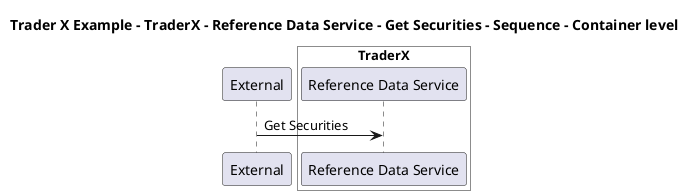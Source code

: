 @startuml

title Trader X Example - TraderX - Reference Data Service - Get Securities - Sequence - Container level

participant "External" as C4InterFlow.SoftwareSystems.ExternalSystem

box "TraderX" #White
    participant "Reference Data Service" as TraderXExample.SoftwareSystems.TraderX.Containers.ReferenceDataService
end box


C4InterFlow.SoftwareSystems.ExternalSystem -> TraderXExample.SoftwareSystems.TraderX.Containers.ReferenceDataService : Get Securities


@enduml
